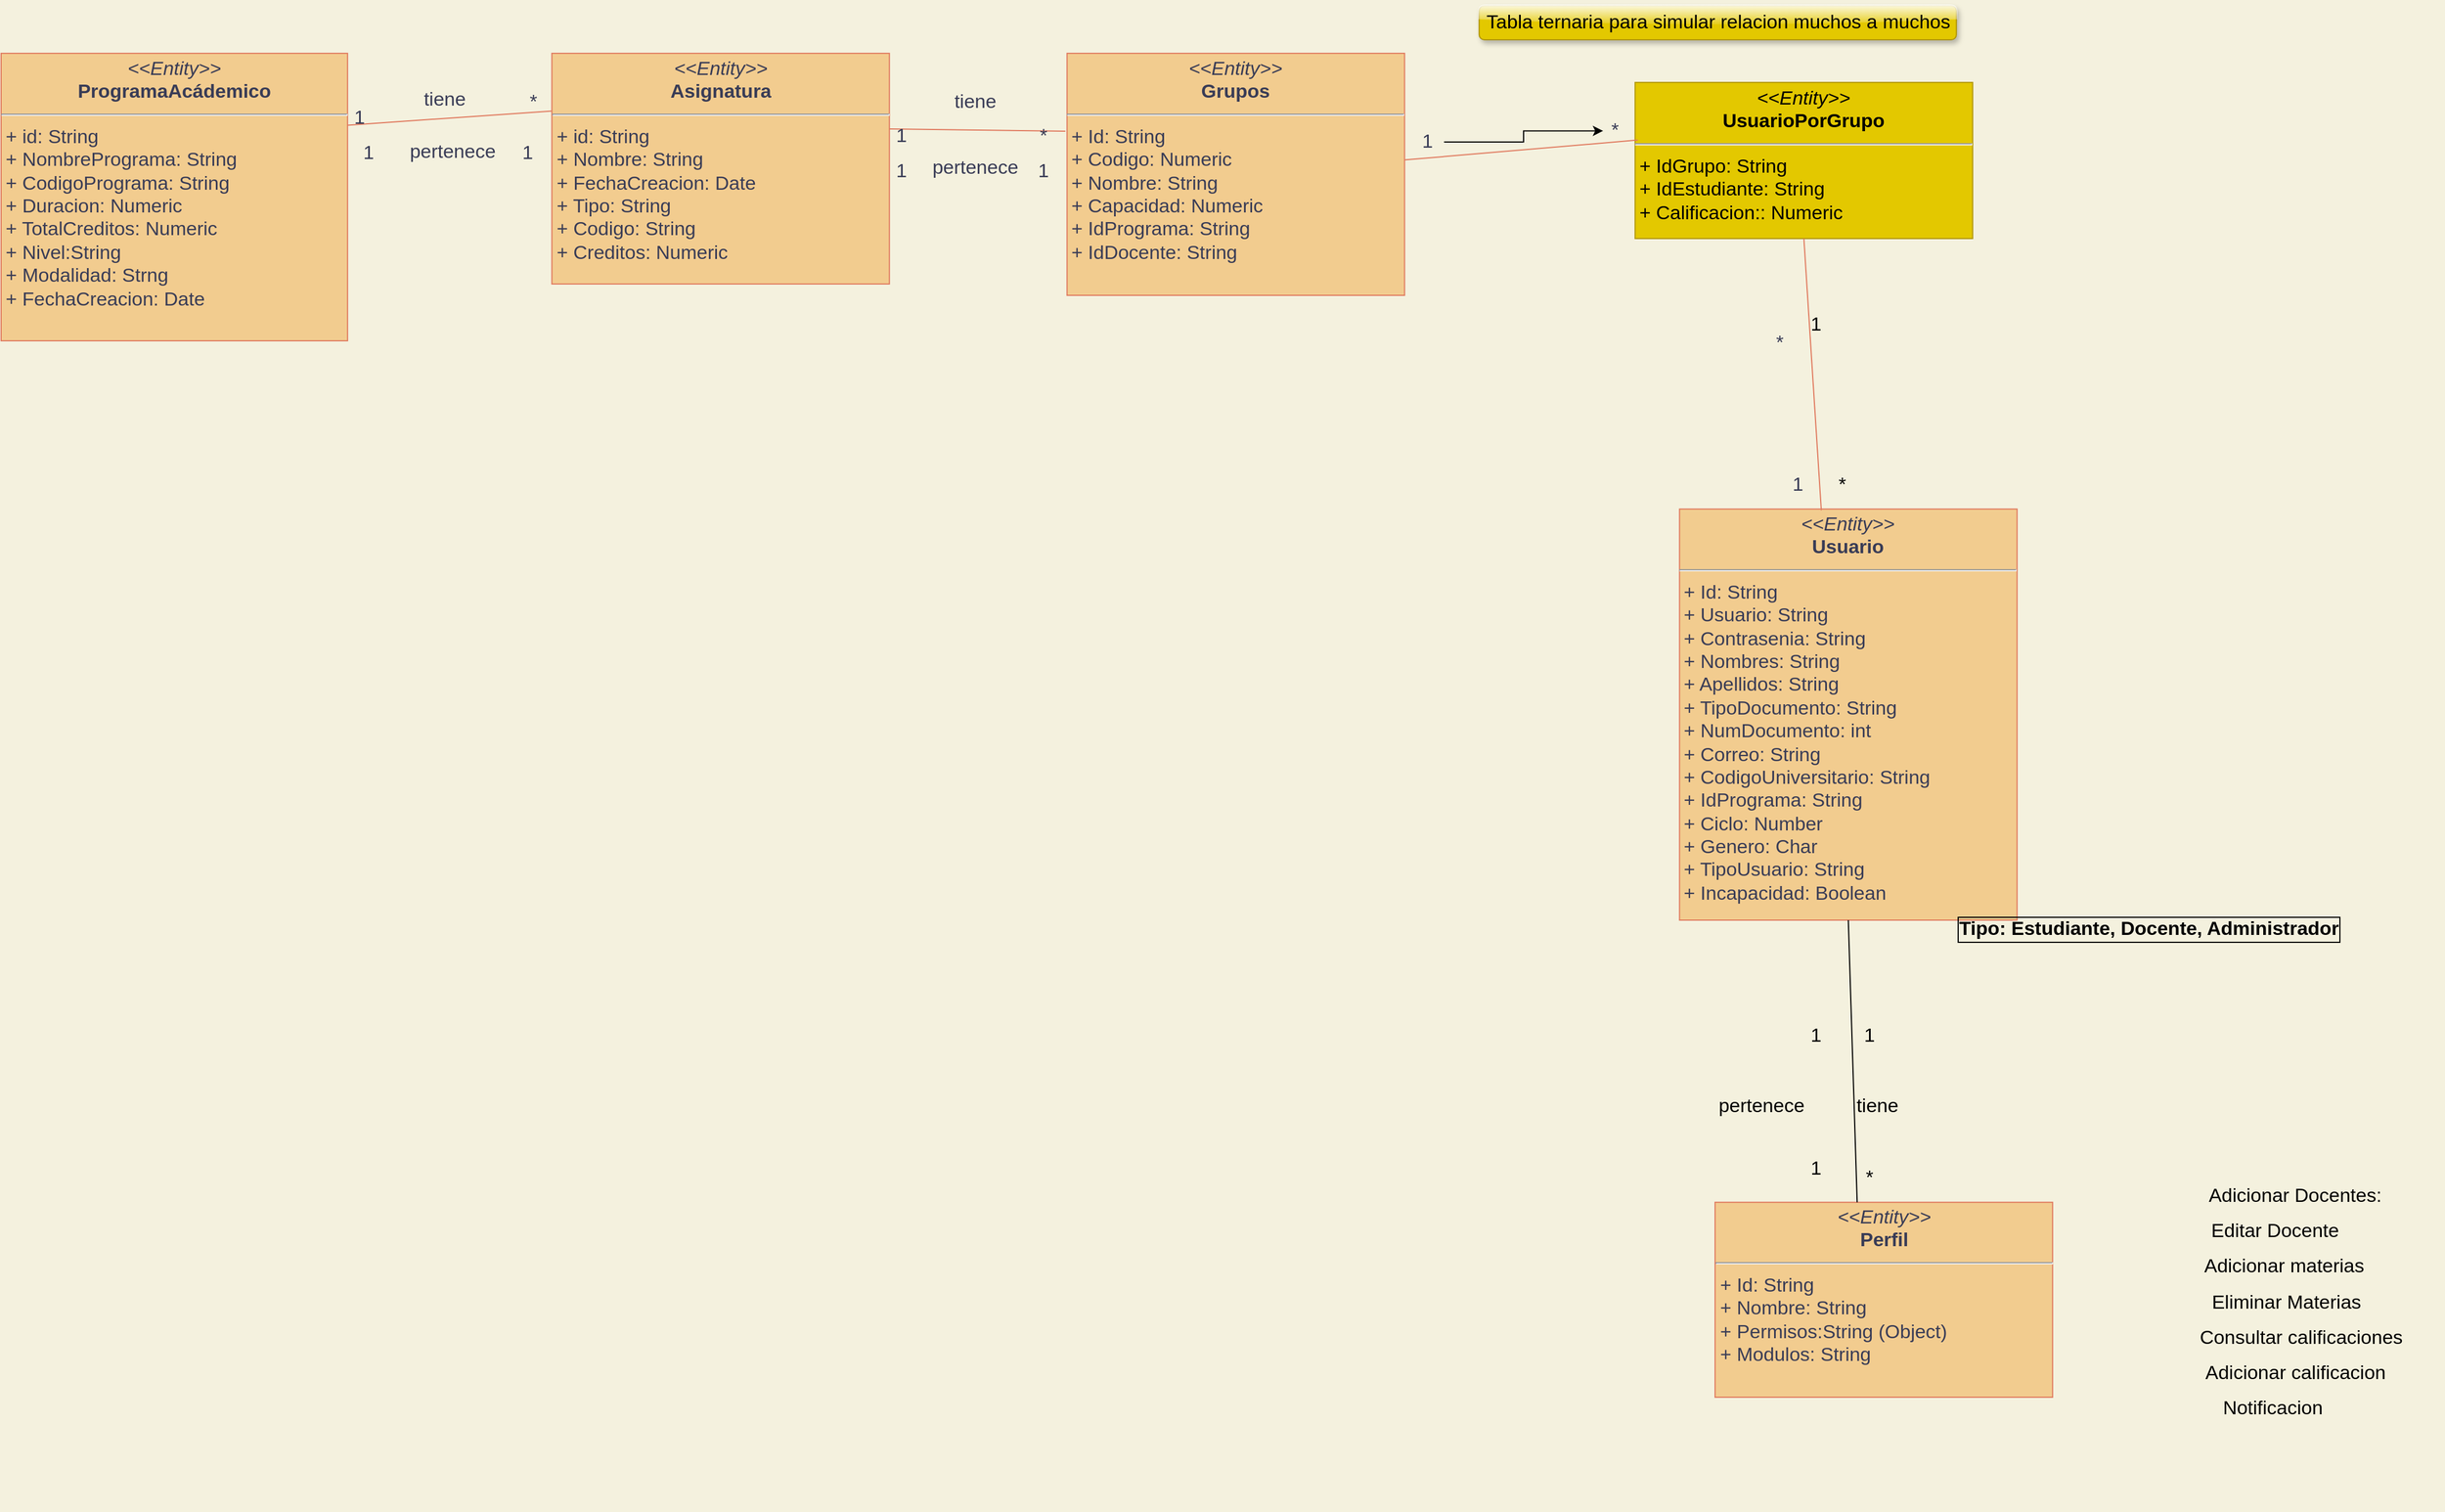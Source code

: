 <mxfile>
    <diagram id="lKOiRMlYlnAecIGtzMKI" name="Página-1">
        <mxGraphModel dx="855" dy="470" grid="1" gridSize="10" guides="1" tooltips="1" connect="1" arrows="1" fold="1" page="1" pageScale="1" pageWidth="1169" pageHeight="827" background="#F4F1DE" math="0" shadow="0">
            <root>
                <mxCell id="0"/>
                <mxCell id="1" parent="0"/>
                <mxCell id="294" value="" style="group;fontSize=17;" parent="1" vertex="1" connectable="0">
                    <mxGeometry x="170" y="60" width="2150" height="1330" as="geometry"/>
                </mxCell>
                <mxCell id="17" value="&lt;p style=&quot;margin: 4px 0px 0px ; text-align: center ; font-size: 17px&quot;&gt;&lt;i style=&quot;font-size: 17px&quot;&gt;&amp;lt;&amp;lt;Entity&amp;gt;&amp;gt;&lt;/i&gt;&lt;br style=&quot;font-size: 17px&quot;&gt;&lt;b style=&quot;font-size: 17px&quot;&gt;Perfil&lt;/b&gt;&lt;/p&gt;&lt;hr style=&quot;font-size: 17px&quot;&gt;&lt;p style=&quot;margin: 0px 0px 0px 4px ; font-size: 17px&quot;&gt;&lt;span style=&quot;text-align: center ; font-size: 17px&quot;&gt;+ Id: String&lt;/span&gt;&lt;br style=&quot;text-align: center ; font-size: 17px&quot;&gt;&lt;span style=&quot;text-align: center ; font-size: 17px&quot;&gt;+ Nombre: String&lt;/span&gt;&lt;/p&gt;&lt;p style=&quot;margin: 0px 0px 0px 4px ; font-size: 17px&quot;&gt;&lt;span style=&quot;text-align: center ; font-size: 17px&quot;&gt;+ Permisos:String (Object)&lt;/span&gt;&lt;/p&gt;&lt;p style=&quot;margin: 0px 0px 0px 4px ; font-size: 17px&quot;&gt;&lt;span style=&quot;text-align: center ; font-size: 17px&quot;&gt;+ Modulos: String&lt;/span&gt;&lt;/p&gt;" style="verticalAlign=top;align=left;overflow=fill;fontSize=17;fontFamily=Helvetica;html=1;fillColor=#F2CC8F;strokeColor=#E07A5F;fontColor=#393C56;" parent="294" vertex="1">
                    <mxGeometry x="1508.55" y="1058.35" width="297.09" height="171.65" as="geometry"/>
                </mxCell>
                <mxCell id="18" value="&lt;p style=&quot;margin: 4px 0px 0px ; text-align: center ; font-size: 17px&quot;&gt;&lt;i style=&quot;font-size: 17px&quot;&gt;&amp;lt;&amp;lt;Entity&amp;gt;&amp;gt;&lt;/i&gt;&lt;br style=&quot;font-size: 17px&quot;&gt;&lt;b style=&quot;font-size: 17px&quot;&gt;Usuario&lt;/b&gt;&lt;/p&gt;&lt;hr style=&quot;font-size: 17px&quot;&gt;&lt;p style=&quot;margin: 0px 0px 0px 4px ; font-size: 17px&quot;&gt;&lt;span style=&quot;text-align: center ; font-size: 17px&quot;&gt;+ Id: String&lt;/span&gt;&lt;br style=&quot;text-align: center ; font-size: 17px&quot;&gt;&lt;span style=&quot;text-align: center ; font-size: 17px&quot;&gt;+ Usuario: String&lt;/span&gt;&lt;br style=&quot;text-align: center ; font-size: 17px&quot;&gt;&lt;span style=&quot;text-align: center ; font-size: 17px&quot;&gt;+ Contrasenia: String&lt;/span&gt;&lt;br style=&quot;text-align: center ; font-size: 17px&quot;&gt;&lt;span style=&quot;text-align: center ; font-size: 17px&quot;&gt;+ Nombres: String&lt;/span&gt;&lt;br style=&quot;text-align: center ; font-size: 17px&quot;&gt;&lt;span style=&quot;text-align: center ; font-size: 17px&quot;&gt;+ Apellidos: String&lt;/span&gt;&lt;br style=&quot;text-align: center ; font-size: 17px&quot;&gt;&lt;span style=&quot;text-align: center ; font-size: 17px&quot;&gt;+ TipoDocumento: String&lt;/span&gt;&lt;br style=&quot;text-align: center ; font-size: 17px&quot;&gt;&lt;span style=&quot;text-align: center ; font-size: 17px&quot;&gt;+ NumDocumento: int&lt;/span&gt;&lt;br style=&quot;text-align: center ; font-size: 17px&quot;&gt;&lt;span style=&quot;text-align: center ; font-size: 17px&quot;&gt;+ Correo: String&lt;/span&gt;&lt;br style=&quot;text-align: center ; font-size: 17px&quot;&gt;&lt;span style=&quot;text-align: center ; font-size: 17px&quot;&gt;+ CodigoUniversitario: String&lt;/span&gt;&lt;br style=&quot;text-align: center ; font-size: 17px&quot;&gt;&lt;span style=&quot;text-align: center ; font-size: 17px&quot;&gt;+ IdPrograma: String&lt;/span&gt;&lt;br style=&quot;text-align: center ; font-size: 17px&quot;&gt;&lt;span style=&quot;text-align: center ; font-size: 17px&quot;&gt;+ Ciclo: Number&lt;/span&gt;&lt;br style=&quot;text-align: center ; font-size: 17px&quot;&gt;&lt;span style=&quot;text-align: center ; font-size: 17px&quot;&gt;+ Genero: Char&lt;/span&gt;&lt;br style=&quot;font-size: 17px&quot;&gt;&lt;/p&gt;&lt;p style=&quot;margin: 0px 0px 0px 4px ; font-size: 17px&quot;&gt;&lt;span style=&quot;text-align: center ; font-size: 17px&quot;&gt;+ TipoUsuario: String&lt;/span&gt;&lt;/p&gt;&lt;p style=&quot;margin: 0px 0px 0px 4px ; font-size: 17px&quot;&gt;&lt;span style=&quot;text-align: center ; font-size: 17px&quot;&gt;+ Incapacidad: Boolean&lt;/span&gt;&lt;/p&gt;" style="verticalAlign=top;align=left;overflow=fill;fontSize=17;fontFamily=Helvetica;html=1;fillColor=#F2CC8F;strokeColor=#E07A5F;fontColor=#393C56;" parent="294" vertex="1">
                    <mxGeometry x="1477.27" y="448.12" width="297.09" height="361.88" as="geometry"/>
                </mxCell>
                <mxCell id="19" value="&lt;p style=&quot;margin: 4px 0px 0px ; text-align: center ; font-size: 17px&quot;&gt;&lt;i style=&quot;font-size: 17px&quot;&gt;&amp;lt;&amp;lt;Entity&amp;gt;&amp;gt;&lt;/i&gt;&lt;br style=&quot;font-size: 17px&quot;&gt;&lt;b style=&quot;font-size: 17px&quot;&gt;ProgramaAcádemico&lt;/b&gt;&lt;/p&gt;&lt;hr style=&quot;font-size: 17px&quot;&gt;&lt;p style=&quot;margin: 0px 0px 0px 4px ; font-size: 17px&quot;&gt;&lt;span style=&quot;text-align: center ; font-size: 17px&quot;&gt;+ id: String&lt;/span&gt;&lt;br style=&quot;text-align: center ; font-size: 17px&quot;&gt;&lt;span style=&quot;text-align: center ; font-size: 17px&quot;&gt;+ N&lt;/span&gt;&lt;span style=&quot;text-align: center ; font-size: 17px&quot;&gt;ombrePrograma: String&lt;/span&gt;&lt;br style=&quot;text-align: center ; font-size: 17px&quot;&gt;&lt;span style=&quot;text-align: center ; font-size: 17px&quot;&gt;+ C&lt;/span&gt;&lt;span style=&quot;text-align: center ; font-size: 17px&quot;&gt;odigoPrograma: String&lt;/span&gt;&lt;br style=&quot;font-size: 17px&quot;&gt;&lt;/p&gt;&lt;p style=&quot;margin: 0px 0px 0px 4px ; font-size: 17px&quot;&gt;&lt;span style=&quot;text-align: center ; font-size: 17px&quot;&gt;+ Duracion: Numeric&lt;/span&gt;&lt;/p&gt;&lt;p style=&quot;margin: 0px 0px 0px 4px ; font-size: 17px&quot;&gt;&lt;span style=&quot;text-align: center ; font-size: 17px&quot;&gt;+ TotalCreditos: Numeric&lt;/span&gt;&lt;/p&gt;&lt;p style=&quot;margin: 0px 0px 0px 4px ; font-size: 17px&quot;&gt;&lt;span style=&quot;text-align: center ; font-size: 17px&quot;&gt;+ Nivel:String&lt;/span&gt;&lt;/p&gt;&lt;p style=&quot;margin: 0px 0px 0px 4px ; font-size: 17px&quot;&gt;&lt;span style=&quot;text-align: center ; font-size: 17px&quot;&gt;+ Modalidad: Strng&lt;/span&gt;&lt;/p&gt;&lt;p style=&quot;margin: 0px 0px 0px 4px ; font-size: 17px&quot;&gt;&lt;span style=&quot;text-align: center ; font-size: 17px&quot;&gt;+ FechaCreacion: Date&lt;/span&gt;&lt;/p&gt;" style="verticalAlign=top;align=left;overflow=fill;fontSize=17;fontFamily=Helvetica;html=1;fillColor=#F2CC8F;strokeColor=#E07A5F;fontColor=#393C56;" parent="294" vertex="1">
                    <mxGeometry y="46.94" width="304.91" height="253.06" as="geometry"/>
                </mxCell>
                <mxCell id="20" value="&lt;p style=&quot;margin: 4px 0px 0px ; text-align: center ; font-size: 17px&quot;&gt;&lt;i style=&quot;font-size: 17px&quot;&gt;&amp;lt;&amp;lt;&lt;/i&gt;&lt;i style=&quot;font-size: 17px&quot;&gt;Entity&lt;/i&gt;&lt;i style=&quot;font-size: 17px&quot;&gt;&amp;gt;&amp;gt;&lt;/i&gt;&lt;br style=&quot;font-size: 17px&quot;&gt;&lt;b style=&quot;font-size: 17px&quot;&gt;Grupos&lt;/b&gt;&lt;/p&gt;&lt;hr style=&quot;font-size: 17px&quot;&gt;&lt;p style=&quot;margin: 0px 0px 0px 4px ; font-size: 17px&quot;&gt;&lt;span style=&quot;text-align: center ; font-size: 17px&quot;&gt;+ Id: String&lt;/span&gt;&lt;br style=&quot;text-align: center ; font-size: 17px&quot;&gt;&lt;span style=&quot;text-align: center ; font-size: 17px&quot;&gt;+ Codigo: Numeric&lt;/span&gt;&lt;br style=&quot;text-align: center ; font-size: 17px&quot;&gt;&lt;span style=&quot;text-align: center ; font-size: 17px&quot;&gt;+ Nombre: String&lt;/span&gt;&lt;br style=&quot;text-align: center ; font-size: 17px&quot;&gt;&lt;span style=&quot;text-align: center ; font-size: 17px&quot;&gt;+ Capacidad: Numeric&lt;/span&gt;&lt;br style=&quot;text-align: center ; font-size: 17px&quot;&gt;&lt;span style=&quot;text-align: center ; font-size: 17px&quot;&gt;+ IdPrograma: String&lt;/span&gt;&lt;br style=&quot;text-align: center ; font-size: 17px&quot;&gt;&lt;span style=&quot;text-align: center ; font-size: 17px&quot;&gt;+ IdDocente: String&lt;/span&gt;&lt;br style=&quot;font-size: 17px&quot;&gt;&lt;/p&gt;&lt;p style=&quot;margin: 0px 0px 0px 4px ; font-size: 17px&quot;&gt;&lt;br&gt;&lt;/p&gt;" style="verticalAlign=top;align=left;overflow=fill;fontSize=17;fontFamily=Helvetica;html=1;fillColor=#F2CC8F;strokeColor=#E07A5F;fontColor=#393C56;" parent="294" vertex="1">
                    <mxGeometry x="938.18" y="46.94" width="297.09" height="213.06" as="geometry"/>
                </mxCell>
                <mxCell id="23" value="&lt;p style=&quot;margin: 4px 0px 0px ; text-align: center ; font-size: 17px&quot;&gt;&lt;i style=&quot;font-size: 17px&quot;&gt;&amp;lt;&amp;lt;Entity&amp;gt;&amp;gt;&lt;/i&gt;&lt;br style=&quot;font-size: 17px&quot;&gt;&lt;b style=&quot;font-size: 17px&quot;&gt;Asignatura&lt;/b&gt;&lt;/p&gt;&lt;hr style=&quot;font-size: 17px&quot;&gt;&lt;p style=&quot;margin: 0px 0px 0px 4px ; font-size: 17px&quot;&gt;+ id: String&lt;br style=&quot;font-size: 17px&quot;&gt;+ Nombre: String&lt;/p&gt;&lt;p style=&quot;margin: 0px 0px 0px 4px ; font-size: 17px&quot;&gt;+ FechaCreacion: Date&lt;/p&gt;&lt;p style=&quot;margin: 0px 0px 0px 4px ; font-size: 17px&quot;&gt;+ Tipo: String&lt;/p&gt;&lt;p style=&quot;margin: 0px 0px 0px 4px ; font-size: 17px&quot;&gt;+ Codigo: String&lt;/p&gt;&lt;p style=&quot;margin: 0px 0px 0px 4px ; font-size: 17px&quot;&gt;+ Creditos: Numeric&lt;/p&gt;&lt;p style=&quot;margin: 0px 0px 0px 4px ; font-size: 17px&quot;&gt;&lt;br&gt;&lt;/p&gt;" style="verticalAlign=top;align=left;overflow=fill;fontSize=17;fontFamily=Helvetica;html=1;fillColor=#F2CC8F;strokeColor=#E07A5F;fontColor=#393C56;" parent="294" vertex="1">
                    <mxGeometry x="484.73" y="46.94" width="297.09" height="203.06" as="geometry"/>
                </mxCell>
                <mxCell id="30" value="" style="endArrow=none;html=1;exitX=1;exitY=0.25;exitDx=0;exitDy=0;entryX=0;entryY=0.25;entryDx=0;entryDy=0;labelBackgroundColor=#F4F1DE;strokeColor=#E07A5F;fontColor=#393C56;fontSize=17;" parent="294" source="19" target="23" edge="1">
                    <mxGeometry width="50" height="50" relative="1" as="geometry">
                        <mxPoint x="609.818" y="140.824" as="sourcePoint"/>
                        <mxPoint x="688" y="62.588" as="targetPoint"/>
                    </mxGeometry>
                </mxCell>
                <mxCell id="31" value="1" style="text;html=1;align=center;verticalAlign=middle;resizable=0;points=[];autosize=1;strokeColor=none;fontColor=#393C56;fontSize=17;" parent="294" vertex="1">
                    <mxGeometry x="299.909" y="88.882" width="30" height="30" as="geometry"/>
                </mxCell>
                <mxCell id="32" value="*" style="text;html=1;align=center;verticalAlign=middle;resizable=0;points=[];autosize=1;strokeColor=none;fontColor=#393C56;fontSize=17;" parent="294" vertex="1">
                    <mxGeometry x="458.455" y="74.532" width="20" height="30" as="geometry"/>
                </mxCell>
                <mxCell id="34" value="1" style="text;html=1;align=center;verticalAlign=middle;resizable=0;points=[];autosize=1;strokeColor=none;fontColor=#393C56;fontSize=17;" parent="294" vertex="1">
                    <mxGeometry x="448.455" y="120.176" width="30" height="30" as="geometry"/>
                </mxCell>
                <mxCell id="36" value="tiene" style="text;html=1;align=center;verticalAlign=middle;resizable=0;points=[];autosize=1;strokeColor=none;fontColor=#393C56;fontSize=17;" parent="294" vertex="1">
                    <mxGeometry x="364.998" y="72.592" width="50" height="30" as="geometry"/>
                </mxCell>
                <mxCell id="37" value="1" style="text;html=1;align=center;verticalAlign=middle;resizable=0;points=[];autosize=1;strokeColor=none;fontColor=#393C56;fontSize=17;" parent="294" vertex="1">
                    <mxGeometry x="307.727" y="120.176" width="30" height="30" as="geometry"/>
                </mxCell>
                <mxCell id="38" value="pertenece" style="text;html=1;align=center;verticalAlign=middle;resizable=0;points=[];autosize=1;strokeColor=none;fontColor=#393C56;fontSize=17;" parent="294" vertex="1">
                    <mxGeometry x="351.822" y="118.886" width="90" height="30" as="geometry"/>
                </mxCell>
                <mxCell id="42" value="" style="endArrow=none;html=1;entryX=-0.005;entryY=0.322;entryDx=0;entryDy=0;entryPerimeter=0;exitX=1;exitY=0.328;exitDx=0;exitDy=0;exitPerimeter=0;labelBackgroundColor=#F4F1DE;strokeColor=#E07A5F;fontColor=#393C56;fontSize=17;" parent="294" source="23" target="20" edge="1">
                    <mxGeometry width="50" height="50" relative="1" as="geometry">
                        <mxPoint x="781.818" y="125.176" as="sourcePoint"/>
                        <mxPoint x="953.818" y="128.306" as="targetPoint"/>
                    </mxGeometry>
                </mxCell>
                <mxCell id="43" value="1" style="text;html=1;align=center;verticalAlign=middle;resizable=0;points=[];autosize=1;strokeColor=none;fontColor=#393C56;fontSize=17;" parent="294" vertex="1">
                    <mxGeometry x="776.818" y="104.529" width="30" height="30" as="geometry"/>
                </mxCell>
                <mxCell id="44" value="*" style="text;html=1;align=center;verticalAlign=middle;resizable=0;points=[];autosize=1;strokeColor=none;fontColor=#393C56;fontSize=17;" parent="294" vertex="1">
                    <mxGeometry x="906.909" y="104.529" width="20" height="30" as="geometry"/>
                </mxCell>
                <mxCell id="45" value="tiene" style="text;html=1;align=center;verticalAlign=middle;resizable=0;points=[];autosize=1;strokeColor=none;fontColor=#393C56;fontSize=17;" parent="294" vertex="1">
                    <mxGeometry x="831.909" y="74.529" width="50" height="30" as="geometry"/>
                </mxCell>
                <mxCell id="47" value="pertenece" style="text;html=1;align=center;verticalAlign=middle;resizable=0;points=[];autosize=1;strokeColor=none;fontColor=#393C56;fontSize=17;" parent="294" vertex="1">
                    <mxGeometry x="811.905" y="133.474" width="90" height="30" as="geometry"/>
                </mxCell>
                <mxCell id="48" value="1" style="text;html=1;align=center;verticalAlign=middle;resizable=0;points=[];autosize=1;strokeColor=none;fontColor=#393C56;fontSize=17;" parent="294" vertex="1">
                    <mxGeometry x="776.818" y="135.824" width="30" height="30" as="geometry"/>
                </mxCell>
                <mxCell id="49" value="1" style="text;html=1;align=center;verticalAlign=middle;resizable=0;points=[];autosize=1;strokeColor=none;fontColor=#393C56;fontSize=17;" parent="294" vertex="1">
                    <mxGeometry x="901.909" y="135.824" width="30" height="30" as="geometry"/>
                </mxCell>
                <mxCell id="248" value="&lt;p style=&quot;margin: 4px 0px 0px ; text-align: center ; font-size: 17px&quot;&gt;&lt;i style=&quot;font-size: 17px&quot;&gt;&amp;lt;&amp;lt;Entity&amp;gt;&amp;gt;&lt;/i&gt;&lt;br style=&quot;font-size: 17px&quot;&gt;&lt;b style=&quot;font-size: 17px&quot;&gt;UsuarioPorGrupo&lt;/b&gt;&lt;/p&gt;&lt;hr style=&quot;font-size: 17px&quot;&gt;&lt;p style=&quot;margin: 0px 0px 0px 4px ; font-size: 17px&quot;&gt;&lt;span style=&quot;text-align: center ; font-size: 17px&quot;&gt;+ IdGrupo: String&lt;/span&gt;&lt;br style=&quot;text-align: center ; font-size: 17px&quot;&gt;&lt;span style=&quot;text-align: center ; font-size: 17px&quot;&gt;+ IdEstudiante: String&lt;/span&gt;&lt;br style=&quot;font-size: 17px&quot;&gt;&lt;/p&gt;&lt;p style=&quot;margin: 0px 0px 0px 4px ; font-size: 17px&quot;&gt;+ Calificacion:: Numeric&lt;/p&gt;&lt;p style=&quot;margin: 0px 0px 0px 4px ; font-size: 17px&quot;&gt;&lt;br style=&quot;font-size: 17px&quot;&gt;&lt;/p&gt;" style="verticalAlign=top;align=left;overflow=fill;fontSize=17;fontFamily=Helvetica;html=1;fillColor=#e3c800;strokeColor=#B09500;fontColor=#000000;rounded=0;shadow=0;sketch=0;glass=0;" parent="294" vertex="1">
                    <mxGeometry x="1438.18" y="72.59" width="297.09" height="137.41" as="geometry"/>
                </mxCell>
                <mxCell id="249" value="" style="endArrow=none;html=1;entryX=0.008;entryY=0.369;entryDx=0;entryDy=0;entryPerimeter=0;labelBackgroundColor=#F4F1DE;strokeColor=#E07A5F;fontColor=#393C56;fontSize=17;" parent="294" source="20" target="248" edge="1">
                    <mxGeometry width="50" height="50" relative="1" as="geometry">
                        <mxPoint x="1305.273" y="166.471" as="sourcePoint"/>
                        <mxPoint x="1383.455" y="88.235" as="targetPoint"/>
                    </mxGeometry>
                </mxCell>
                <mxCell id="295" value="" style="edgeStyle=orthogonalEdgeStyle;rounded=0;orthogonalLoop=1;jettySize=auto;html=1;fontSize=17;" parent="294" source="250" target="251" edge="1">
                    <mxGeometry relative="1" as="geometry"/>
                </mxCell>
                <mxCell id="250" value="1" style="text;html=1;align=center;verticalAlign=middle;resizable=0;points=[];autosize=1;strokeColor=none;fontColor=#393C56;fontSize=17;" parent="294" vertex="1">
                    <mxGeometry x="1240.003" y="109.996" width="30" height="30" as="geometry"/>
                </mxCell>
                <mxCell id="251" value="*" style="text;html=1;align=center;verticalAlign=middle;resizable=0;points=[];autosize=1;strokeColor=none;fontColor=#393C56;fontSize=17;" parent="294" vertex="1">
                    <mxGeometry x="1409.997" y="100.179" width="20" height="30" as="geometry"/>
                </mxCell>
                <mxCell id="252" value="" style="endArrow=none;html=1;entryX=0.5;entryY=1;entryDx=0;entryDy=0;exitX=0.42;exitY=0.003;exitDx=0;exitDy=0;exitPerimeter=0;labelBackgroundColor=#F4F1DE;strokeColor=#E07A5F;fontColor=#393C56;fontSize=17;" parent="294" source="18" target="248" edge="1">
                    <mxGeometry width="50" height="50" relative="1" as="geometry">
                        <mxPoint x="1586.727" y="432.471" as="sourcePoint"/>
                        <mxPoint x="1664.909" y="354.235" as="targetPoint"/>
                    </mxGeometry>
                </mxCell>
                <mxCell id="253" value="*" style="text;html=1;align=center;verticalAlign=middle;resizable=0;points=[];autosize=1;strokeColor=none;fontColor=#393C56;fontSize=17;" parent="294" vertex="1">
                    <mxGeometry x="1555.455" y="286.647" width="20" height="30" as="geometry"/>
                </mxCell>
                <mxCell id="254" value="1" style="text;html=1;align=center;verticalAlign=middle;resizable=0;points=[];autosize=1;strokeColor=none;fontColor=#393C56;fontSize=17;" parent="294" vertex="1">
                    <mxGeometry x="1566.091" y="411.824" width="30" height="30" as="geometry"/>
                </mxCell>
                <mxCell id="255" value="Tabla ternaria para simular relacion muchos a muchos" style="text;html=1;align=center;verticalAlign=middle;resizable=0;points=[];autosize=1;strokeColor=#B09500;fillColor=#e3c800;fontColor=#000000;rounded=1;shadow=1;glass=1;sketch=0;fontSize=17;" parent="294" vertex="1">
                    <mxGeometry x="1300.909" y="5" width="420" height="30" as="geometry"/>
                </mxCell>
                <mxCell id="275" value="&lt;font color=&quot;#000000&quot; style=&quot;font-size: 17px;&quot;&gt;Tipo: Estudiante, Docente, Administrador&lt;/font&gt;" style="text;html=1;align=center;verticalAlign=middle;resizable=0;points=[];autosize=1;strokeColor=none;fontSize=17;fontStyle=1;labelBorderColor=#000000;" parent="294" vertex="1">
                    <mxGeometry x="1715.273" y="803" width="350" height="30" as="geometry"/>
                </mxCell>
                <mxCell id="277" value="&lt;font color=&quot;#000000&quot; style=&quot;font-size: 17px;&quot;&gt;*&lt;/font&gt;" style="text;html=1;align=center;verticalAlign=middle;resizable=0;points=[];autosize=1;strokeColor=none;fontSize=17;" parent="294" vertex="1">
                    <mxGeometry x="1610.182" y="411.824" width="20" height="30" as="geometry"/>
                </mxCell>
                <mxCell id="278" value="1" style="text;html=1;align=center;verticalAlign=middle;resizable=0;points=[];autosize=1;strokeColor=none;fontSize=17;fontColor=#000000;" parent="294" vertex="1">
                    <mxGeometry x="1581.727" y="271" width="30" height="30" as="geometry"/>
                </mxCell>
                <mxCell id="279" value="" style="endArrow=none;html=1;fontSize=17;exitX=0.421;exitY=0;exitDx=0;exitDy=0;exitPerimeter=0;fontColor=#000000;labelBackgroundColor=#000000;strokeColor=#000000;entryX=0.5;entryY=1;entryDx=0;entryDy=0;" parent="294" source="17" target="18" edge="1">
                    <mxGeometry width="50" height="50" relative="1" as="geometry">
                        <mxPoint x="1547.636" y="980.118" as="sourcePoint"/>
                        <mxPoint x="1625.818" y="901.882" as="targetPoint"/>
                    </mxGeometry>
                </mxCell>
                <mxCell id="280" value="*" style="text;html=1;align=center;verticalAlign=middle;resizable=0;points=[];autosize=1;strokeColor=none;fontSize=17;fontColor=#000000;" parent="294" vertex="1">
                    <mxGeometry x="1633.636" y="1022.059" width="20" height="30" as="geometry"/>
                </mxCell>
                <mxCell id="281" value="1" style="text;html=1;align=center;verticalAlign=middle;resizable=0;points=[];autosize=1;strokeColor=none;fontSize=17;fontColor=#000000;" parent="294" vertex="1">
                    <mxGeometry x="1628.636" y="896.882" width="30" height="30" as="geometry"/>
                </mxCell>
                <mxCell id="282" value="Adicionar Docentes:&amp;nbsp;" style="text;html=1;align=center;verticalAlign=middle;resizable=0;points=[];autosize=1;strokeColor=none;fontSize=17;fontColor=#000000;" parent="294" vertex="1">
                    <mxGeometry x="1936.364" y="1037.706" width="170" height="30" as="geometry"/>
                </mxCell>
                <mxCell id="283" value="Editar Docente" style="text;html=1;align=center;verticalAlign=middle;resizable=0;points=[];autosize=1;strokeColor=none;fontSize=17;fontColor=#000000;" parent="294" vertex="1">
                    <mxGeometry x="1936.364" y="1069" width="130" height="30" as="geometry"/>
                </mxCell>
                <mxCell id="284" value="Adicionar materias" style="text;html=1;align=center;verticalAlign=middle;resizable=0;points=[];autosize=1;strokeColor=none;fontSize=17;fontColor=#000000;" parent="294" vertex="1">
                    <mxGeometry x="1928.545" y="1100.294" width="160" height="30" as="geometry"/>
                </mxCell>
                <mxCell id="285" value="Eliminar Materias" style="text;html=1;align=center;verticalAlign=middle;resizable=0;points=[];autosize=1;strokeColor=none;fontSize=17;fontColor=#000000;" parent="294" vertex="1">
                    <mxGeometry x="1936.364" y="1131.588" width="150" height="30" as="geometry"/>
                </mxCell>
                <mxCell id="286" value="Consultar calificaciones" style="text;html=1;align=center;verticalAlign=middle;resizable=0;points=[];autosize=1;strokeColor=none;fontSize=17;fontColor=#000000;" parent="294" vertex="1">
                    <mxGeometry x="1928.545" y="1162.882" width="190" height="30" as="geometry"/>
                </mxCell>
                <mxCell id="287" value="tiene" style="text;html=1;align=center;verticalAlign=middle;resizable=0;points=[];autosize=1;strokeColor=none;fontSize=17;fontColor=#000000;" parent="294" vertex="1">
                    <mxGeometry x="1625.818" y="959.471" width="50" height="30" as="geometry"/>
                </mxCell>
                <mxCell id="289" value="1" style="text;html=1;align=center;verticalAlign=middle;resizable=0;points=[];autosize=1;strokeColor=none;fontSize=17;fontColor=#000000;" parent="294" vertex="1">
                    <mxGeometry x="1581.727" y="1014.235" width="30" height="30" as="geometry"/>
                </mxCell>
                <mxCell id="290" value="1" style="text;html=1;align=center;verticalAlign=middle;resizable=0;points=[];autosize=1;strokeColor=none;fontSize=17;fontColor=#000000;" parent="294" vertex="1">
                    <mxGeometry x="1581.727" y="896.882" width="30" height="30" as="geometry"/>
                </mxCell>
                <mxCell id="291" value="pertenece" style="text;html=1;align=center;verticalAlign=middle;resizable=0;points=[];autosize=1;strokeColor=none;fontSize=17;fontColor=#000000;" parent="294" vertex="1">
                    <mxGeometry x="1503.545" y="959.471" width="90" height="30" as="geometry"/>
                </mxCell>
                <mxCell id="292" value="Adicionar calificacion" style="text;html=1;align=center;verticalAlign=middle;resizable=0;points=[];autosize=1;strokeColor=none;fontSize=17;fontColor=#000000;" parent="294" vertex="1">
                    <mxGeometry x="1933.545" y="1194.176" width="170" height="30" as="geometry"/>
                </mxCell>
                <mxCell id="293" value="&lt;font color=&quot;#000000&quot; style=&quot;font-size: 17px;&quot;&gt;Notificacion&lt;/font&gt;" style="text;html=1;align=center;verticalAlign=middle;resizable=0;points=[];autosize=1;strokeColor=none;fontSize=17;" parent="294" vertex="1">
                    <mxGeometry x="1949.182" y="1225.471" width="100" height="30" as="geometry"/>
                </mxCell>
            </root>
        </mxGraphModel>
    </diagram>
</mxfile>